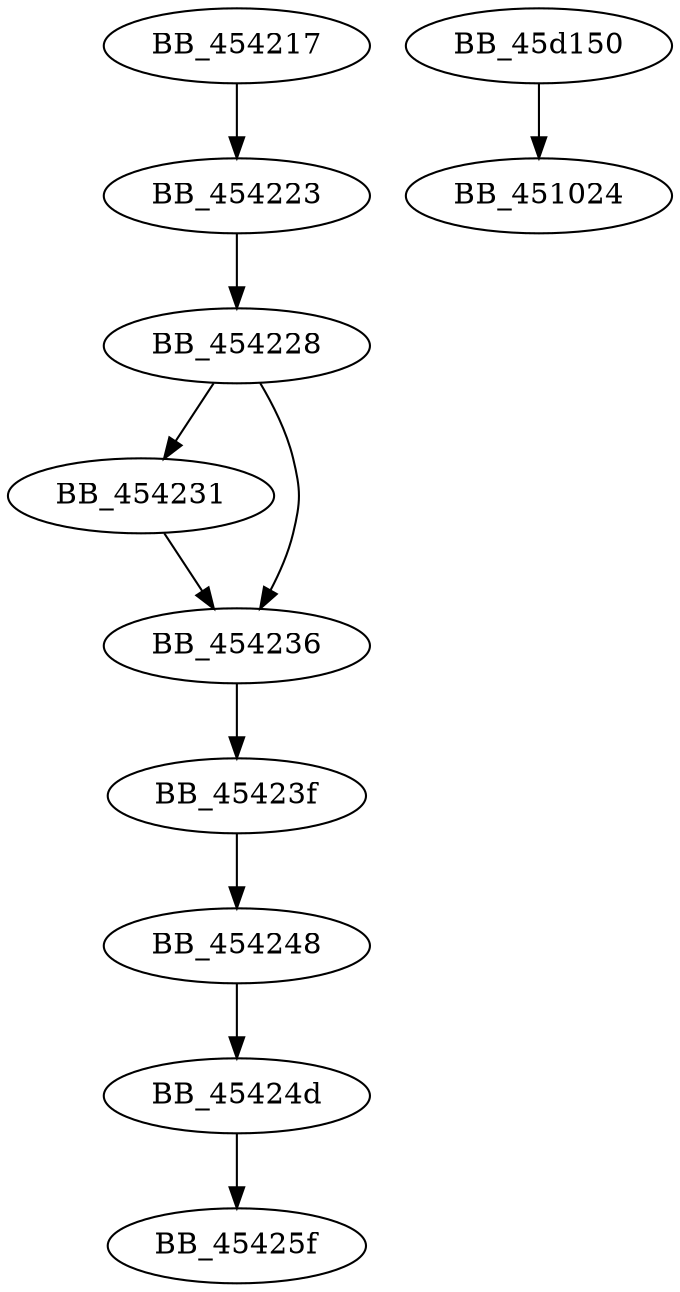 DiGraph sub_454217{
BB_454217->BB_454223
BB_454223->BB_454228
BB_454228->BB_454231
BB_454228->BB_454236
BB_454231->BB_454236
BB_454236->BB_45423f
BB_45423f->BB_454248
BB_454248->BB_45424d
BB_45424d->BB_45425f
BB_45d150->BB_451024
}
